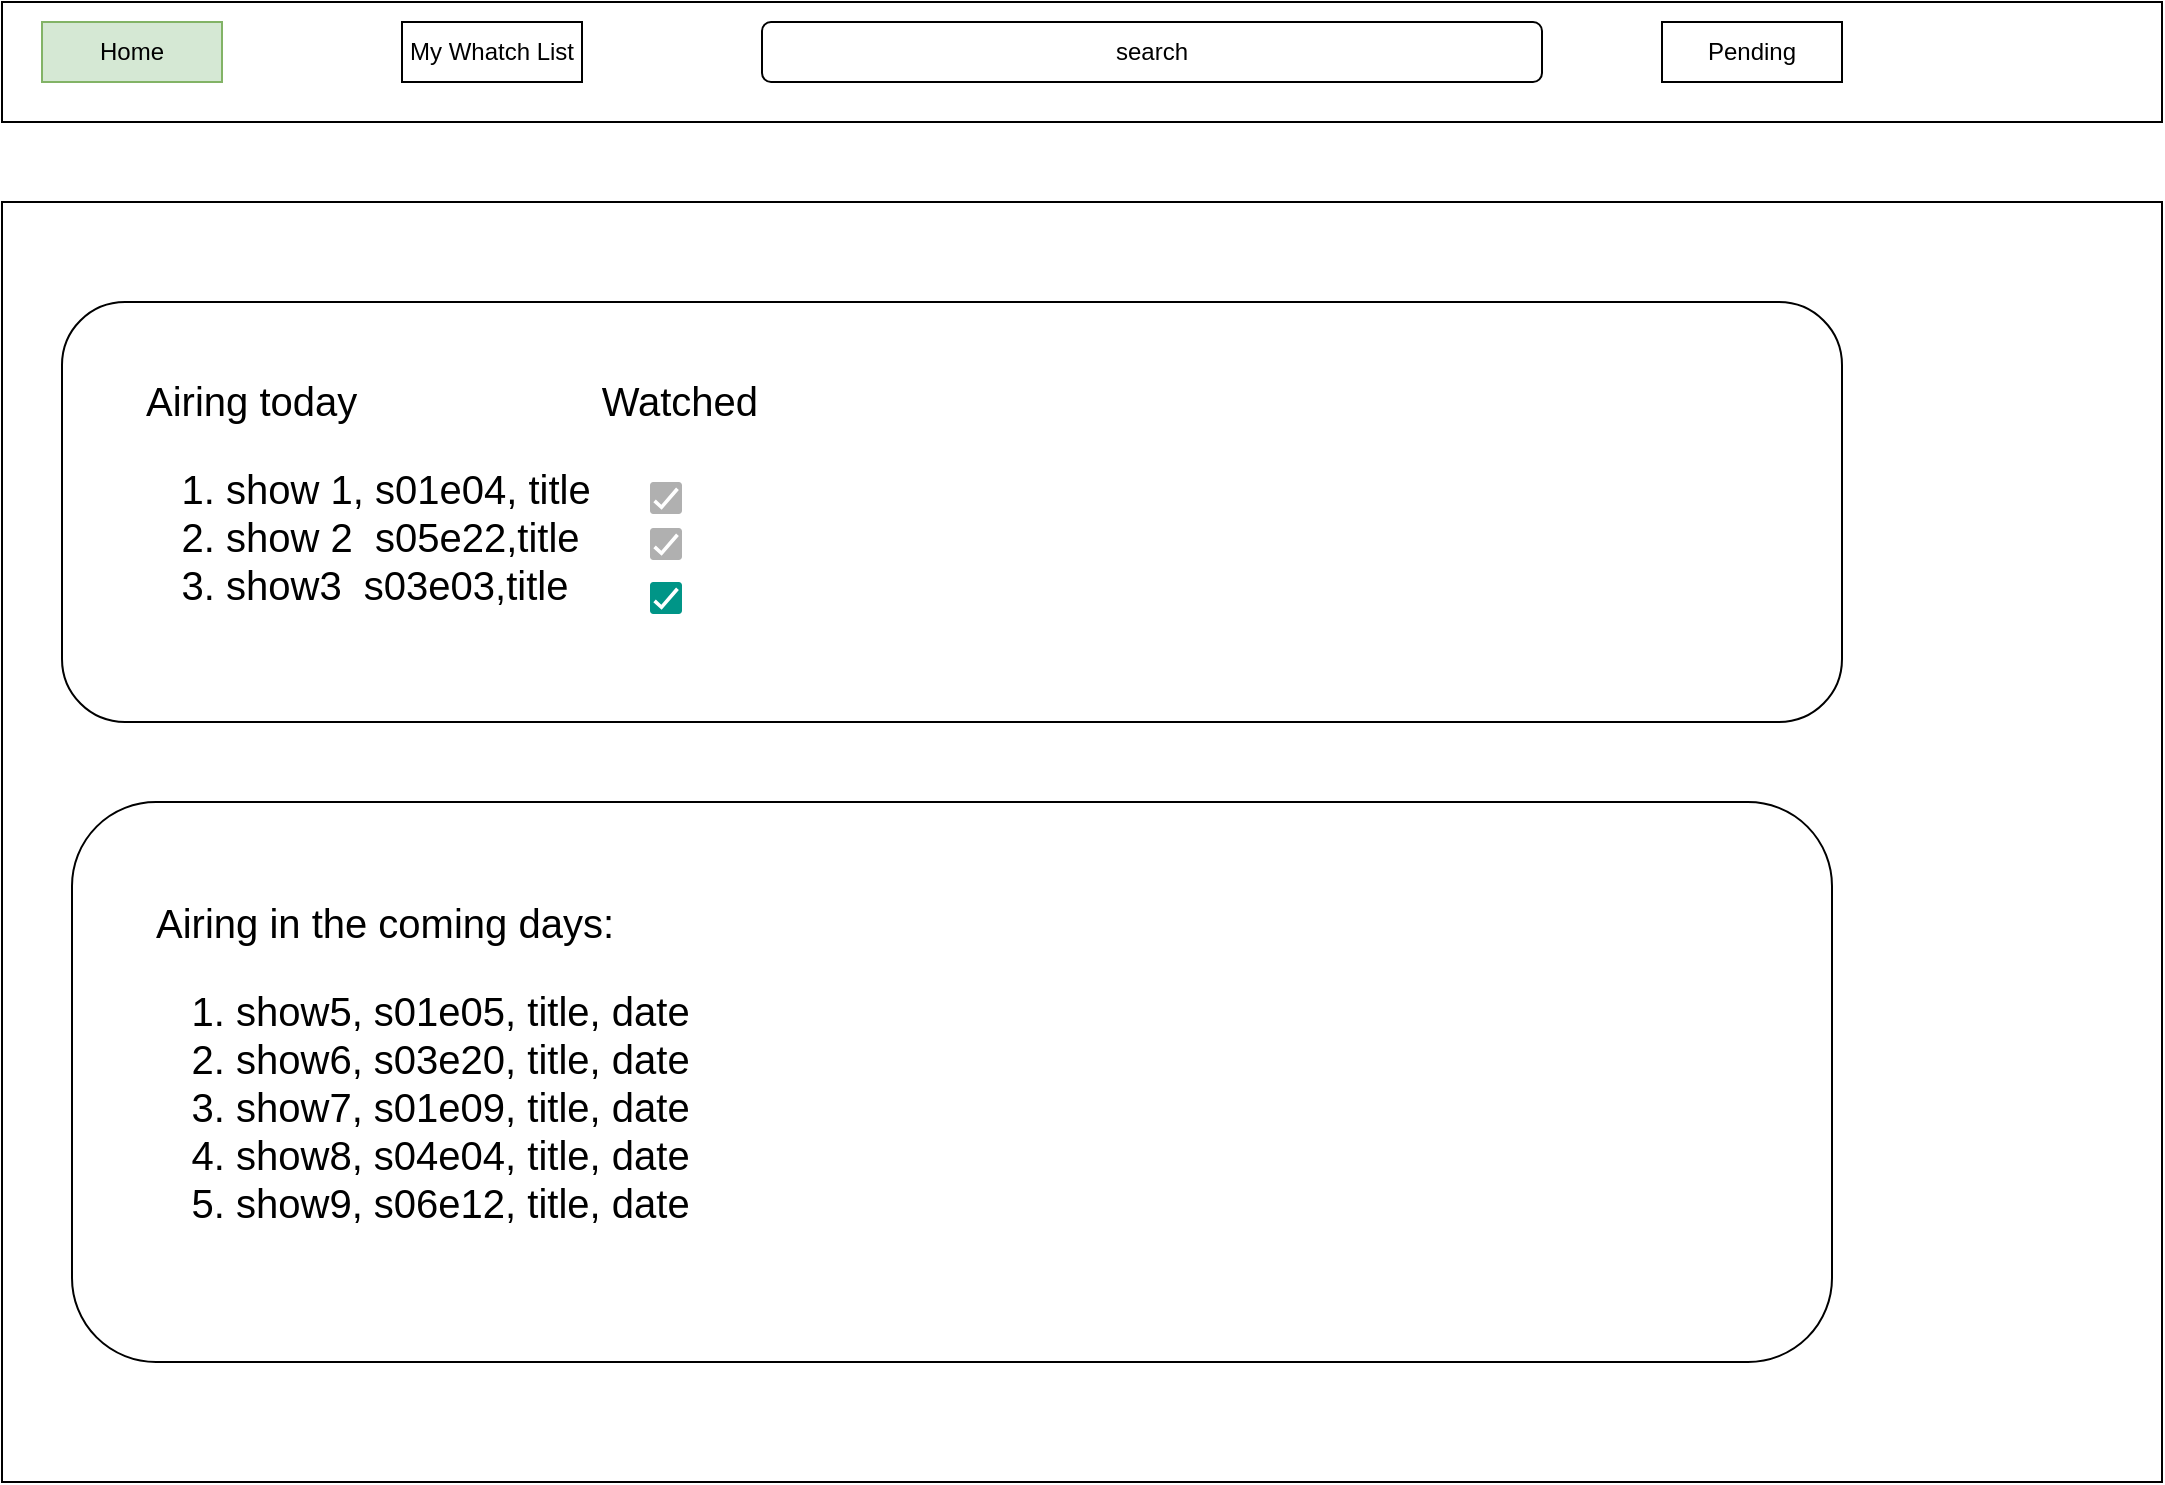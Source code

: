 <mxfile version="14.4.4" type="device" pages="6"><diagram id="3T4bnISQ_BjRnJbH-o4b" name="Home"><mxGraphModel dx="1422" dy="762" grid="1" gridSize="10" guides="1" tooltips="1" connect="1" arrows="1" fold="1" page="1" pageScale="1" pageWidth="1100" pageHeight="850" math="0" shadow="0"><root><mxCell id="0"/><mxCell id="1" parent="0"/><mxCell id="rbt_jgjspQajLUPGnQrl-1" value="" style="rounded=0;whiteSpace=wrap;html=1;" vertex="1" parent="1"><mxGeometry x="10" y="20" width="1080" height="60" as="geometry"/></mxCell><mxCell id="rbt_jgjspQajLUPGnQrl-4" value="" style="rounded=0;whiteSpace=wrap;html=1;" vertex="1" parent="1"><mxGeometry x="10" y="120" width="1080" height="640" as="geometry"/></mxCell><mxCell id="rbt_jgjspQajLUPGnQrl-5" value="Home" style="rounded=0;whiteSpace=wrap;html=1;strokeColor=#82b366;fillColor=#d5e8d4;" vertex="1" parent="1"><mxGeometry x="30" y="30" width="90" height="30" as="geometry"/></mxCell><mxCell id="rbt_jgjspQajLUPGnQrl-6" value="My Whatch List" style="rounded=0;whiteSpace=wrap;html=1;" vertex="1" parent="1"><mxGeometry x="210" y="30" width="90" height="30" as="geometry"/></mxCell><mxCell id="rbt_jgjspQajLUPGnQrl-7" value="Pending" style="rounded=0;whiteSpace=wrap;html=1;" vertex="1" parent="1"><mxGeometry x="840" y="30" width="90" height="30" as="geometry"/></mxCell><mxCell id="rbt_jgjspQajLUPGnQrl-8" value="search" style="rounded=1;whiteSpace=wrap;html=1;" vertex="1" parent="1"><mxGeometry x="390" y="30" width="390" height="30" as="geometry"/></mxCell><mxCell id="rbt_jgjspQajLUPGnQrl-9" value="&lt;blockquote style=&quot;margin: 0 0 0 40px ; border: none ; padding: 0px&quot;&gt;&lt;font style=&quot;font-size: 20px&quot;&gt;Airing today&amp;nbsp; &amp;nbsp; &amp;nbsp; &amp;nbsp; &amp;nbsp; &amp;nbsp; &amp;nbsp; &amp;nbsp; &amp;nbsp; &amp;nbsp; &amp;nbsp; Watched&lt;/font&gt;&lt;font style=&quot;font-size: 20px&quot;&gt;&lt;br&gt;&lt;/font&gt;&lt;/blockquote&gt;&lt;font style=&quot;font-size: 20px&quot;&gt;&lt;ol&gt;&lt;ol&gt;&lt;li&gt;&lt;font style=&quot;font-size: 20px&quot;&gt;show 1, s01e04, title&amp;nbsp;&lt;/font&gt;&lt;/li&gt;&lt;li&gt;&lt;font style=&quot;font-size: 20px&quot;&gt;show 2&amp;nbsp; s05e22,&lt;/font&gt;title&amp;nbsp;&lt;/li&gt;&lt;li&gt;&lt;font style=&quot;font-size: 20px&quot;&gt;show3&amp;nbsp; s03e03,&lt;/font&gt;title&amp;nbsp;&lt;/li&gt;&lt;/ol&gt;&lt;/ol&gt;&lt;/font&gt;" style="rounded=1;whiteSpace=wrap;html=1;align=left;" vertex="1" parent="1"><mxGeometry x="40" y="170" width="890" height="210" as="geometry"/></mxCell><mxCell id="rbt_jgjspQajLUPGnQrl-12" value="" style="dashed=0;labelPosition=right;align=left;shape=mxgraph.gmdl.checkbox;strokeColor=none;fillColor=#009587;strokeWidth=2;aspect=fixed;" vertex="1" parent="1"><mxGeometry x="334" y="310" width="16" height="16" as="geometry"/></mxCell><mxCell id="rbt_jgjspQajLUPGnQrl-14" value="" style="dashed=0;labelPosition=right;align=left;shape=mxgraph.gmdl.checkbox;strokeColor=none;fillColor=#B0B0B0;strokeWidth=2;aspect=fixed;" vertex="1" parent="1"><mxGeometry x="334" y="260" width="16" height="16" as="geometry"/></mxCell><mxCell id="rbt_jgjspQajLUPGnQrl-15" value="" style="dashed=0;labelPosition=right;align=left;shape=mxgraph.gmdl.checkbox;strokeColor=none;fillColor=#B0B0B0;strokeWidth=2;aspect=fixed;" vertex="1" parent="1"><mxGeometry x="334" y="283" width="16" height="16" as="geometry"/></mxCell><mxCell id="rbt_jgjspQajLUPGnQrl-16" value="&lt;blockquote style=&quot;margin: 0 0 0 40px ; border: none ; padding: 0px&quot;&gt;&lt;font style=&quot;font-size: 20px&quot;&gt;Airing in the coming days:&lt;/font&gt;&lt;/blockquote&gt;&lt;blockquote style=&quot;margin: 0 0 0 40px ; border: none ; padding: 0px&quot;&gt;&lt;ol style=&quot;font-size: 20px&quot;&gt;&lt;li&gt;show5, s01e05, title, date&lt;/li&gt;&lt;li&gt;show6, s03e20, title, date&lt;/li&gt;&lt;li&gt;show7, s01e09, title, date&lt;/li&gt;&lt;li&gt;show8, s04e04, title, date&lt;/li&gt;&lt;li&gt;show9, s06e12, title, date&lt;/li&gt;&lt;/ol&gt;&lt;/blockquote&gt;" style="rounded=1;whiteSpace=wrap;html=1;align=left;" vertex="1" parent="1"><mxGeometry x="45" y="420" width="880" height="280" as="geometry"/></mxCell></root></mxGraphModel></diagram><diagram name="My Watch List" id="aMBoFbZ_1OGTzNPHp5Ih"><mxGraphModel dx="1422" dy="762" grid="1" gridSize="10" guides="1" tooltips="1" connect="1" arrows="1" fold="1" page="1" pageScale="1" pageWidth="1100" pageHeight="850" math="0" shadow="0"><root><mxCell id="AoHTSpBIWs4iJv8R1rVM-0"/><mxCell id="AoHTSpBIWs4iJv8R1rVM-1" parent="AoHTSpBIWs4iJv8R1rVM-0"/><mxCell id="AoHTSpBIWs4iJv8R1rVM-2" value="" style="rounded=0;whiteSpace=wrap;html=1;" vertex="1" parent="AoHTSpBIWs4iJv8R1rVM-1"><mxGeometry x="10" y="20" width="1080" height="60" as="geometry"/></mxCell><mxCell id="AoHTSpBIWs4iJv8R1rVM-3" value="" style="rounded=0;whiteSpace=wrap;html=1;" vertex="1" parent="AoHTSpBIWs4iJv8R1rVM-1"><mxGeometry x="10" y="120" width="1080" height="640" as="geometry"/></mxCell><mxCell id="AoHTSpBIWs4iJv8R1rVM-4" value="Home" style="rounded=0;whiteSpace=wrap;html=1;" vertex="1" parent="AoHTSpBIWs4iJv8R1rVM-1"><mxGeometry x="30" y="30" width="90" height="30" as="geometry"/></mxCell><mxCell id="AoHTSpBIWs4iJv8R1rVM-5" value="My Whatch List" style="rounded=0;whiteSpace=wrap;html=1;fillColor=#d5e8d4;strokeColor=#82b366;" vertex="1" parent="AoHTSpBIWs4iJv8R1rVM-1"><mxGeometry x="215" y="30" width="90" height="30" as="geometry"/></mxCell><mxCell id="AoHTSpBIWs4iJv8R1rVM-6" value="Pending" style="rounded=0;whiteSpace=wrap;html=1;" vertex="1" parent="AoHTSpBIWs4iJv8R1rVM-1"><mxGeometry x="860" y="30" width="90" height="30" as="geometry"/></mxCell><mxCell id="AoHTSpBIWs4iJv8R1rVM-7" value="search" style="rounded=1;whiteSpace=wrap;html=1;" vertex="1" parent="AoHTSpBIWs4iJv8R1rVM-1"><mxGeometry x="390" y="30" width="390" height="30" as="geometry"/></mxCell><mxCell id="21RpI2NmbWL0ntRGVK4z-1" value="" style="rounded=0;whiteSpace=wrap;html=1;strokeColor=#006600;" vertex="1" parent="AoHTSpBIWs4iJv8R1rVM-1"><mxGeometry x="40" y="160" width="160" height="230" as="geometry"/></mxCell><mxCell id="21RpI2NmbWL0ntRGVK4z-2" value="" style="rounded=0;whiteSpace=wrap;html=1;strokeColor=#006600;" vertex="1" parent="AoHTSpBIWs4iJv8R1rVM-1"><mxGeometry x="250" y="160" width="160" height="230" as="geometry"/></mxCell><mxCell id="21RpI2NmbWL0ntRGVK4z-3" value="" style="rounded=0;whiteSpace=wrap;html=1;strokeColor=#006600;" vertex="1" parent="AoHTSpBIWs4iJv8R1rVM-1"><mxGeometry x="260" y="425" width="160" height="230" as="geometry"/></mxCell><mxCell id="21RpI2NmbWL0ntRGVK4z-4" value="" style="rounded=0;whiteSpace=wrap;html=1;strokeColor=#006600;" vertex="1" parent="AoHTSpBIWs4iJv8R1rVM-1"><mxGeometry x="40" y="425" width="160" height="230" as="geometry"/></mxCell><mxCell id="21RpI2NmbWL0ntRGVK4z-5" value="" style="rounded=0;whiteSpace=wrap;html=1;strokeColor=#006600;" vertex="1" parent="AoHTSpBIWs4iJv8R1rVM-1"><mxGeometry x="860" y="160" width="160" height="230" as="geometry"/></mxCell><mxCell id="21RpI2NmbWL0ntRGVK4z-6" value="" style="rounded=0;whiteSpace=wrap;html=1;strokeColor=#006600;" vertex="1" parent="AoHTSpBIWs4iJv8R1rVM-1"><mxGeometry x="660" y="160" width="160" height="230" as="geometry"/></mxCell><mxCell id="21RpI2NmbWL0ntRGVK4z-7" value="" style="rounded=0;whiteSpace=wrap;html=1;strokeColor=#006600;" vertex="1" parent="AoHTSpBIWs4iJv8R1rVM-1"><mxGeometry x="460" y="160" width="160" height="230" as="geometry"/></mxCell><mxCell id="21RpI2NmbWL0ntRGVK4z-8" value="" style="rounded=0;whiteSpace=wrap;html=1;strokeColor=#006600;" vertex="1" parent="AoHTSpBIWs4iJv8R1rVM-1"><mxGeometry x="860" y="425" width="160" height="230" as="geometry"/></mxCell><mxCell id="21RpI2NmbWL0ntRGVK4z-9" value="" style="rounded=0;whiteSpace=wrap;html=1;strokeColor=#006600;" vertex="1" parent="AoHTSpBIWs4iJv8R1rVM-1"><mxGeometry x="660" y="425" width="160" height="230" as="geometry"/></mxCell><mxCell id="21RpI2NmbWL0ntRGVK4z-10" value="" style="rounded=0;whiteSpace=wrap;html=1;strokeColor=#006600;" vertex="1" parent="AoHTSpBIWs4iJv8R1rVM-1"><mxGeometry x="460" y="425" width="160" height="230" as="geometry"/></mxCell><mxCell id="B1KL9VTV0DdlRXXPQ7TN-0" value="Show 1 poster" style="rounded=0;whiteSpace=wrap;html=1;strokeColor=#006600;" vertex="1" parent="AoHTSpBIWs4iJv8R1rVM-1"><mxGeometry x="50" y="170" width="140" height="180" as="geometry"/></mxCell><mxCell id="B1KL9VTV0DdlRXXPQ7TN-1" value="Remove" style="rounded=0;whiteSpace=wrap;html=1;strokeColor=#006600;" vertex="1" parent="AoHTSpBIWs4iJv8R1rVM-1"><mxGeometry x="85" y="360" width="70" height="20" as="geometry"/></mxCell><mxCell id="B1KL9VTV0DdlRXXPQ7TN-2" value="Show 2 poster" style="rounded=0;whiteSpace=wrap;html=1;strokeColor=#006600;" vertex="1" parent="AoHTSpBIWs4iJv8R1rVM-1"><mxGeometry x="260" y="170" width="140" height="180" as="geometry"/></mxCell><mxCell id="B1KL9VTV0DdlRXXPQ7TN-3" value="Remove" style="rounded=0;whiteSpace=wrap;html=1;strokeColor=#006600;" vertex="1" parent="AoHTSpBIWs4iJv8R1rVM-1"><mxGeometry x="295" y="360" width="70" height="20" as="geometry"/></mxCell><mxCell id="B1KL9VTV0DdlRXXPQ7TN-4" value="Show 3 poster" style="rounded=0;whiteSpace=wrap;html=1;strokeColor=#006600;" vertex="1" parent="AoHTSpBIWs4iJv8R1rVM-1"><mxGeometry x="470" y="170" width="140" height="180" as="geometry"/></mxCell><mxCell id="B1KL9VTV0DdlRXXPQ7TN-5" value="Remove" style="rounded=0;whiteSpace=wrap;html=1;strokeColor=#006600;" vertex="1" parent="AoHTSpBIWs4iJv8R1rVM-1"><mxGeometry x="505" y="360" width="70" height="20" as="geometry"/></mxCell><mxCell id="B1KL9VTV0DdlRXXPQ7TN-6" value="Show 4 poster" style="rounded=0;whiteSpace=wrap;html=1;strokeColor=#006600;" vertex="1" parent="AoHTSpBIWs4iJv8R1rVM-1"><mxGeometry x="670" y="170" width="140" height="180" as="geometry"/></mxCell><mxCell id="B1KL9VTV0DdlRXXPQ7TN-7" value="Remove" style="rounded=0;whiteSpace=wrap;html=1;strokeColor=#006600;" vertex="1" parent="AoHTSpBIWs4iJv8R1rVM-1"><mxGeometry x="705" y="360" width="70" height="20" as="geometry"/></mxCell><mxCell id="B1KL9VTV0DdlRXXPQ7TN-8" value="Show 5 poster" style="rounded=0;whiteSpace=wrap;html=1;strokeColor=#006600;" vertex="1" parent="AoHTSpBIWs4iJv8R1rVM-1"><mxGeometry x="870" y="170" width="140" height="180" as="geometry"/></mxCell><mxCell id="B1KL9VTV0DdlRXXPQ7TN-9" value="Remove" style="rounded=0;whiteSpace=wrap;html=1;strokeColor=#006600;" vertex="1" parent="AoHTSpBIWs4iJv8R1rVM-1"><mxGeometry x="905" y="360" width="70" height="20" as="geometry"/></mxCell><mxCell id="B1KL9VTV0DdlRXXPQ7TN-10" value="Show 6 poster" style="rounded=0;whiteSpace=wrap;html=1;strokeColor=#006600;" vertex="1" parent="AoHTSpBIWs4iJv8R1rVM-1"><mxGeometry x="50" y="435" width="140" height="180" as="geometry"/></mxCell><mxCell id="B1KL9VTV0DdlRXXPQ7TN-11" value="Remove" style="rounded=0;whiteSpace=wrap;html=1;strokeColor=#006600;" vertex="1" parent="AoHTSpBIWs4iJv8R1rVM-1"><mxGeometry x="85" y="625" width="70" height="20" as="geometry"/></mxCell><mxCell id="B1KL9VTV0DdlRXXPQ7TN-12" value="Show 7 poster" style="rounded=0;whiteSpace=wrap;html=1;strokeColor=#006600;" vertex="1" parent="AoHTSpBIWs4iJv8R1rVM-1"><mxGeometry x="270" y="435" width="140" height="180" as="geometry"/></mxCell><mxCell id="B1KL9VTV0DdlRXXPQ7TN-13" value="Remove" style="rounded=0;whiteSpace=wrap;html=1;strokeColor=#006600;" vertex="1" parent="AoHTSpBIWs4iJv8R1rVM-1"><mxGeometry x="305" y="625" width="70" height="20" as="geometry"/></mxCell><mxCell id="B1KL9VTV0DdlRXXPQ7TN-14" value="Show 8 poster" style="rounded=0;whiteSpace=wrap;html=1;strokeColor=#006600;" vertex="1" parent="AoHTSpBIWs4iJv8R1rVM-1"><mxGeometry x="470" y="435" width="140" height="180" as="geometry"/></mxCell><mxCell id="B1KL9VTV0DdlRXXPQ7TN-15" value="Remove" style="rounded=0;whiteSpace=wrap;html=1;strokeColor=#006600;" vertex="1" parent="AoHTSpBIWs4iJv8R1rVM-1"><mxGeometry x="505" y="625" width="70" height="20" as="geometry"/></mxCell><mxCell id="B1KL9VTV0DdlRXXPQ7TN-16" value="Show 9 poster" style="rounded=0;whiteSpace=wrap;html=1;strokeColor=#006600;" vertex="1" parent="AoHTSpBIWs4iJv8R1rVM-1"><mxGeometry x="670" y="430" width="140" height="180" as="geometry"/></mxCell><mxCell id="B1KL9VTV0DdlRXXPQ7TN-17" value="Remove" style="rounded=0;whiteSpace=wrap;html=1;strokeColor=#006600;" vertex="1" parent="AoHTSpBIWs4iJv8R1rVM-1"><mxGeometry x="705" y="620" width="70" height="20" as="geometry"/></mxCell><mxCell id="B1KL9VTV0DdlRXXPQ7TN-18" value="Show 10 poster" style="rounded=0;whiteSpace=wrap;html=1;strokeColor=#006600;" vertex="1" parent="AoHTSpBIWs4iJv8R1rVM-1"><mxGeometry x="870" y="430" width="140" height="180" as="geometry"/></mxCell><mxCell id="B1KL9VTV0DdlRXXPQ7TN-19" value="Remove" style="rounded=0;whiteSpace=wrap;html=1;strokeColor=#006600;" vertex="1" parent="AoHTSpBIWs4iJv8R1rVM-1"><mxGeometry x="905" y="620" width="70" height="20" as="geometry"/></mxCell></root></mxGraphModel></diagram><diagram name="My Watchlist &gt;&gt; Clicked show" id="0Af9g9Ft3UNCPzgtAyWv"><mxGraphModel dx="1422" dy="762" grid="1" gridSize="10" guides="1" tooltips="1" connect="1" arrows="1" fold="1" page="1" pageScale="1" pageWidth="1100" pageHeight="850" math="0" shadow="0"><root><mxCell id="cm5lRakxXyGlLf2hIfKo-0"/><mxCell id="cm5lRakxXyGlLf2hIfKo-1" parent="cm5lRakxXyGlLf2hIfKo-0"/><mxCell id="cm5lRakxXyGlLf2hIfKo-2" value="" style="rounded=0;whiteSpace=wrap;html=1;" vertex="1" parent="cm5lRakxXyGlLf2hIfKo-1"><mxGeometry x="10" y="20" width="1080" height="60" as="geometry"/></mxCell><mxCell id="cm5lRakxXyGlLf2hIfKo-3" value="" style="rounded=0;whiteSpace=wrap;html=1;" vertex="1" parent="cm5lRakxXyGlLf2hIfKo-1"><mxGeometry x="10" y="120" width="1080" height="640" as="geometry"/></mxCell><mxCell id="cm5lRakxXyGlLf2hIfKo-4" value="Home" style="rounded=0;whiteSpace=wrap;html=1;" vertex="1" parent="cm5lRakxXyGlLf2hIfKo-1"><mxGeometry x="30" y="30" width="90" height="30" as="geometry"/></mxCell><mxCell id="cm5lRakxXyGlLf2hIfKo-5" value="My Whatch List" style="rounded=0;whiteSpace=wrap;html=1;fillColor=#d5e8d4;strokeColor=#82b366;" vertex="1" parent="cm5lRakxXyGlLf2hIfKo-1"><mxGeometry x="200" y="30" width="90" height="30" as="geometry"/></mxCell><mxCell id="cm5lRakxXyGlLf2hIfKo-6" value="Pending" style="rounded=0;whiteSpace=wrap;html=1;" vertex="1" parent="cm5lRakxXyGlLf2hIfKo-1"><mxGeometry x="850" y="30" width="90" height="30" as="geometry"/></mxCell><mxCell id="cm5lRakxXyGlLf2hIfKo-7" value="search" style="rounded=1;whiteSpace=wrap;html=1;" vertex="1" parent="cm5lRakxXyGlLf2hIfKo-1"><mxGeometry x="390" y="30" width="390" height="30" as="geometry"/></mxCell><mxCell id="cm5lRakxXyGlLf2hIfKo-8" value="" style="rounded=0;whiteSpace=wrap;html=1;strokeColor=#006600;" vertex="1" parent="cm5lRakxXyGlLf2hIfKo-1"><mxGeometry x="40" y="160" width="160" height="230" as="geometry"/></mxCell><mxCell id="cm5lRakxXyGlLf2hIfKo-9" value="" style="rounded=0;whiteSpace=wrap;html=1;strokeColor=#006600;" vertex="1" parent="cm5lRakxXyGlLf2hIfKo-1"><mxGeometry x="250" y="160" width="160" height="230" as="geometry"/></mxCell><mxCell id="cm5lRakxXyGlLf2hIfKo-10" value="" style="rounded=0;whiteSpace=wrap;html=1;strokeColor=#006600;" vertex="1" parent="cm5lRakxXyGlLf2hIfKo-1"><mxGeometry x="260" y="425" width="160" height="230" as="geometry"/></mxCell><mxCell id="cm5lRakxXyGlLf2hIfKo-11" value="" style="rounded=0;whiteSpace=wrap;html=1;strokeColor=#006600;" vertex="1" parent="cm5lRakxXyGlLf2hIfKo-1"><mxGeometry x="40" y="425" width="160" height="230" as="geometry"/></mxCell><mxCell id="cm5lRakxXyGlLf2hIfKo-12" value="" style="rounded=0;whiteSpace=wrap;html=1;strokeColor=#006600;" vertex="1" parent="cm5lRakxXyGlLf2hIfKo-1"><mxGeometry x="860" y="160" width="160" height="230" as="geometry"/></mxCell><mxCell id="cm5lRakxXyGlLf2hIfKo-13" value="" style="rounded=0;whiteSpace=wrap;html=1;strokeColor=#006600;" vertex="1" parent="cm5lRakxXyGlLf2hIfKo-1"><mxGeometry x="660" y="160" width="160" height="230" as="geometry"/></mxCell><mxCell id="cm5lRakxXyGlLf2hIfKo-14" value="" style="rounded=0;whiteSpace=wrap;html=1;strokeColor=#006600;" vertex="1" parent="cm5lRakxXyGlLf2hIfKo-1"><mxGeometry x="460" y="160" width="160" height="230" as="geometry"/></mxCell><mxCell id="cm5lRakxXyGlLf2hIfKo-15" value="" style="rounded=0;whiteSpace=wrap;html=1;strokeColor=#006600;" vertex="1" parent="cm5lRakxXyGlLf2hIfKo-1"><mxGeometry x="860" y="425" width="160" height="230" as="geometry"/></mxCell><mxCell id="cm5lRakxXyGlLf2hIfKo-16" value="" style="rounded=0;whiteSpace=wrap;html=1;strokeColor=#006600;" vertex="1" parent="cm5lRakxXyGlLf2hIfKo-1"><mxGeometry x="660" y="425" width="160" height="230" as="geometry"/></mxCell><mxCell id="cm5lRakxXyGlLf2hIfKo-17" value="" style="rounded=0;whiteSpace=wrap;html=1;strokeColor=#006600;" vertex="1" parent="cm5lRakxXyGlLf2hIfKo-1"><mxGeometry x="460" y="425" width="160" height="230" as="geometry"/></mxCell><mxCell id="cm5lRakxXyGlLf2hIfKo-18" value="Show 1 poster" style="rounded=0;whiteSpace=wrap;html=1;strokeColor=#006600;" vertex="1" parent="cm5lRakxXyGlLf2hIfKo-1"><mxGeometry x="50" y="170" width="140" height="180" as="geometry"/></mxCell><mxCell id="cm5lRakxXyGlLf2hIfKo-19" value="Remove" style="rounded=0;whiteSpace=wrap;html=1;strokeColor=#006600;" vertex="1" parent="cm5lRakxXyGlLf2hIfKo-1"><mxGeometry x="85" y="360" width="70" height="20" as="geometry"/></mxCell><mxCell id="cm5lRakxXyGlLf2hIfKo-20" value="Show 2 poster" style="rounded=0;whiteSpace=wrap;html=1;strokeColor=#006600;" vertex="1" parent="cm5lRakxXyGlLf2hIfKo-1"><mxGeometry x="260" y="170" width="140" height="180" as="geometry"/></mxCell><mxCell id="cm5lRakxXyGlLf2hIfKo-21" value="Remove" style="rounded=0;whiteSpace=wrap;html=1;strokeColor=#006600;" vertex="1" parent="cm5lRakxXyGlLf2hIfKo-1"><mxGeometry x="295" y="360" width="70" height="20" as="geometry"/></mxCell><mxCell id="cm5lRakxXyGlLf2hIfKo-22" value="Show 3 poster" style="rounded=0;whiteSpace=wrap;html=1;strokeColor=#006600;" vertex="1" parent="cm5lRakxXyGlLf2hIfKo-1"><mxGeometry x="470" y="170" width="140" height="180" as="geometry"/></mxCell><mxCell id="cm5lRakxXyGlLf2hIfKo-23" value="Remove" style="rounded=0;whiteSpace=wrap;html=1;strokeColor=#006600;" vertex="1" parent="cm5lRakxXyGlLf2hIfKo-1"><mxGeometry x="505" y="360" width="70" height="20" as="geometry"/></mxCell><mxCell id="cm5lRakxXyGlLf2hIfKo-24" value="Show 4 poster" style="rounded=0;whiteSpace=wrap;html=1;strokeColor=#006600;" vertex="1" parent="cm5lRakxXyGlLf2hIfKo-1"><mxGeometry x="670" y="170" width="140" height="180" as="geometry"/></mxCell><mxCell id="cm5lRakxXyGlLf2hIfKo-25" value="Remove" style="rounded=0;whiteSpace=wrap;html=1;strokeColor=#006600;" vertex="1" parent="cm5lRakxXyGlLf2hIfKo-1"><mxGeometry x="705" y="360" width="70" height="20" as="geometry"/></mxCell><mxCell id="cm5lRakxXyGlLf2hIfKo-26" value="Show 5 poster" style="rounded=0;whiteSpace=wrap;html=1;strokeColor=#006600;" vertex="1" parent="cm5lRakxXyGlLf2hIfKo-1"><mxGeometry x="870" y="170" width="140" height="180" as="geometry"/></mxCell><mxCell id="cm5lRakxXyGlLf2hIfKo-27" value="Remove" style="rounded=0;whiteSpace=wrap;html=1;strokeColor=#006600;" vertex="1" parent="cm5lRakxXyGlLf2hIfKo-1"><mxGeometry x="905" y="360" width="70" height="20" as="geometry"/></mxCell><mxCell id="cm5lRakxXyGlLf2hIfKo-28" value="Show 6 poster" style="rounded=0;whiteSpace=wrap;html=1;strokeColor=#006600;" vertex="1" parent="cm5lRakxXyGlLf2hIfKo-1"><mxGeometry x="50" y="435" width="140" height="180" as="geometry"/></mxCell><mxCell id="cm5lRakxXyGlLf2hIfKo-29" value="Remove" style="rounded=0;whiteSpace=wrap;html=1;strokeColor=#006600;" vertex="1" parent="cm5lRakxXyGlLf2hIfKo-1"><mxGeometry x="85" y="625" width="70" height="20" as="geometry"/></mxCell><mxCell id="cm5lRakxXyGlLf2hIfKo-30" value="Show 7 poster" style="rounded=0;whiteSpace=wrap;html=1;strokeColor=#006600;" vertex="1" parent="cm5lRakxXyGlLf2hIfKo-1"><mxGeometry x="270" y="435" width="140" height="180" as="geometry"/></mxCell><mxCell id="cm5lRakxXyGlLf2hIfKo-31" value="Remove" style="rounded=0;whiteSpace=wrap;html=1;strokeColor=#006600;" vertex="1" parent="cm5lRakxXyGlLf2hIfKo-1"><mxGeometry x="305" y="625" width="70" height="20" as="geometry"/></mxCell><mxCell id="cm5lRakxXyGlLf2hIfKo-32" value="Show 8 poster" style="rounded=0;whiteSpace=wrap;html=1;strokeColor=#006600;" vertex="1" parent="cm5lRakxXyGlLf2hIfKo-1"><mxGeometry x="470" y="435" width="140" height="180" as="geometry"/></mxCell><mxCell id="cm5lRakxXyGlLf2hIfKo-33" value="Remove" style="rounded=0;whiteSpace=wrap;html=1;strokeColor=#006600;" vertex="1" parent="cm5lRakxXyGlLf2hIfKo-1"><mxGeometry x="505" y="625" width="70" height="20" as="geometry"/></mxCell><mxCell id="cm5lRakxXyGlLf2hIfKo-34" value="Show 9 poster" style="rounded=0;whiteSpace=wrap;html=1;strokeColor=#006600;" vertex="1" parent="cm5lRakxXyGlLf2hIfKo-1"><mxGeometry x="670" y="430" width="140" height="180" as="geometry"/></mxCell><mxCell id="cm5lRakxXyGlLf2hIfKo-35" value="Remove" style="rounded=0;whiteSpace=wrap;html=1;strokeColor=#006600;" vertex="1" parent="cm5lRakxXyGlLf2hIfKo-1"><mxGeometry x="705" y="620" width="70" height="20" as="geometry"/></mxCell><mxCell id="cm5lRakxXyGlLf2hIfKo-36" value="Show 10 poster" style="rounded=0;whiteSpace=wrap;html=1;strokeColor=#006600;" vertex="1" parent="cm5lRakxXyGlLf2hIfKo-1"><mxGeometry x="870" y="430" width="140" height="180" as="geometry"/></mxCell><mxCell id="cm5lRakxXyGlLf2hIfKo-37" value="Remove" style="rounded=0;whiteSpace=wrap;html=1;strokeColor=#006600;" vertex="1" parent="cm5lRakxXyGlLf2hIfKo-1"><mxGeometry x="905" y="620" width="70" height="20" as="geometry"/></mxCell><mxCell id="cm5lRakxXyGlLf2hIfKo-38" value="" style="rounded=0;whiteSpace=wrap;html=1;strokeColor=#006600;" vertex="1" parent="cm5lRakxXyGlLf2hIfKo-1"><mxGeometry x="860" y="425" width="160" height="230" as="geometry"/></mxCell><mxCell id="cm5lRakxXyGlLf2hIfKo-39" value="" style="rounded=0;whiteSpace=wrap;html=1;strokeColor=#006600;" vertex="1" parent="cm5lRakxXyGlLf2hIfKo-1"><mxGeometry x="860" y="160" width="160" height="230" as="geometry"/></mxCell><mxCell id="cm5lRakxXyGlLf2hIfKo-40" value="" style="rounded=0;whiteSpace=wrap;html=1;" vertex="1" parent="cm5lRakxXyGlLf2hIfKo-1"><mxGeometry x="10" y="120" width="1080" height="640" as="geometry"/></mxCell><mxCell id="cm5lRakxXyGlLf2hIfKo-42" value="&lt;b&gt;&lt;font style=&quot;font-size: 20px&quot;&gt;Show Title:&lt;br&gt;&lt;br&gt;&lt;ul&gt;&lt;li&gt;&lt;b&gt;&lt;font style=&quot;font-size: 20px&quot;&gt;Season1&lt;/font&gt;&lt;/b&gt;&lt;/li&gt;&lt;li&gt;&lt;b&gt;&lt;font style=&quot;font-size: 20px&quot;&gt;Season2&lt;/font&gt;&lt;/b&gt;&lt;/li&gt;&lt;li&gt;.&lt;/li&gt;&lt;li&gt;.&lt;/li&gt;&lt;li&gt;Season n&lt;/li&gt;&lt;/ul&gt;&lt;/font&gt;&lt;/b&gt;" style="rounded=0;whiteSpace=wrap;html=1;strokeColor=#006600;align=left;" vertex="1" parent="cm5lRakxXyGlLf2hIfKo-1"><mxGeometry x="80" y="160" width="900" height="250" as="geometry"/></mxCell><mxCell id="cm5lRakxXyGlLf2hIfKo-44" value="Show Poster" style="rounded=0;whiteSpace=wrap;html=1;strokeColor=#006600;" vertex="1" parent="cm5lRakxXyGlLf2hIfKo-1"><mxGeometry x="740" y="170" width="120" height="210" as="geometry"/></mxCell></root></mxGraphModel></diagram><diagram name="My Watchlist&gt;&gt; Clicked Show &gt;&gt; Clicked Season" id="m8siOhFlAMUcmlvZeUgv"><mxGraphModel dx="1422" dy="762" grid="1" gridSize="10" guides="1" tooltips="1" connect="1" arrows="1" fold="1" page="1" pageScale="1" pageWidth="1100" pageHeight="850" math="0" shadow="0"><root><mxCell id="1Y1AsGCWs8ydSOHtsZnp-0"/><mxCell id="1Y1AsGCWs8ydSOHtsZnp-1" parent="1Y1AsGCWs8ydSOHtsZnp-0"/><mxCell id="1Y1AsGCWs8ydSOHtsZnp-2" value="" style="rounded=0;whiteSpace=wrap;html=1;" vertex="1" parent="1Y1AsGCWs8ydSOHtsZnp-1"><mxGeometry x="10" y="20" width="1080" height="60" as="geometry"/></mxCell><mxCell id="1Y1AsGCWs8ydSOHtsZnp-3" value="" style="rounded=0;whiteSpace=wrap;html=1;" vertex="1" parent="1Y1AsGCWs8ydSOHtsZnp-1"><mxGeometry x="10" y="120" width="1080" height="640" as="geometry"/></mxCell><mxCell id="1Y1AsGCWs8ydSOHtsZnp-4" value="Home" style="rounded=0;whiteSpace=wrap;html=1;" vertex="1" parent="1Y1AsGCWs8ydSOHtsZnp-1"><mxGeometry x="30" y="30" width="90" height="30" as="geometry"/></mxCell><mxCell id="1Y1AsGCWs8ydSOHtsZnp-5" value="My Whatch List" style="rounded=0;whiteSpace=wrap;html=1;fillColor=#d5e8d4;strokeColor=#82b366;" vertex="1" parent="1Y1AsGCWs8ydSOHtsZnp-1"><mxGeometry x="210" y="30" width="90" height="30" as="geometry"/></mxCell><mxCell id="1Y1AsGCWs8ydSOHtsZnp-6" value="Pending" style="rounded=0;whiteSpace=wrap;html=1;" vertex="1" parent="1Y1AsGCWs8ydSOHtsZnp-1"><mxGeometry x="870" y="35" width="90" height="30" as="geometry"/></mxCell><mxCell id="1Y1AsGCWs8ydSOHtsZnp-7" value="search" style="rounded=1;whiteSpace=wrap;html=1;" vertex="1" parent="1Y1AsGCWs8ydSOHtsZnp-1"><mxGeometry x="390" y="30" width="390" height="30" as="geometry"/></mxCell><mxCell id="1Y1AsGCWs8ydSOHtsZnp-8" value="" style="rounded=0;whiteSpace=wrap;html=1;strokeColor=#006600;" vertex="1" parent="1Y1AsGCWs8ydSOHtsZnp-1"><mxGeometry x="40" y="160" width="160" height="230" as="geometry"/></mxCell><mxCell id="1Y1AsGCWs8ydSOHtsZnp-9" value="" style="rounded=0;whiteSpace=wrap;html=1;strokeColor=#006600;" vertex="1" parent="1Y1AsGCWs8ydSOHtsZnp-1"><mxGeometry x="250" y="160" width="160" height="230" as="geometry"/></mxCell><mxCell id="1Y1AsGCWs8ydSOHtsZnp-10" value="" style="rounded=0;whiteSpace=wrap;html=1;strokeColor=#006600;" vertex="1" parent="1Y1AsGCWs8ydSOHtsZnp-1"><mxGeometry x="260" y="425" width="160" height="230" as="geometry"/></mxCell><mxCell id="1Y1AsGCWs8ydSOHtsZnp-11" value="" style="rounded=0;whiteSpace=wrap;html=1;strokeColor=#006600;" vertex="1" parent="1Y1AsGCWs8ydSOHtsZnp-1"><mxGeometry x="40" y="425" width="160" height="230" as="geometry"/></mxCell><mxCell id="1Y1AsGCWs8ydSOHtsZnp-12" value="" style="rounded=0;whiteSpace=wrap;html=1;strokeColor=#006600;" vertex="1" parent="1Y1AsGCWs8ydSOHtsZnp-1"><mxGeometry x="860" y="160" width="160" height="230" as="geometry"/></mxCell><mxCell id="1Y1AsGCWs8ydSOHtsZnp-13" value="" style="rounded=0;whiteSpace=wrap;html=1;strokeColor=#006600;" vertex="1" parent="1Y1AsGCWs8ydSOHtsZnp-1"><mxGeometry x="660" y="160" width="160" height="230" as="geometry"/></mxCell><mxCell id="1Y1AsGCWs8ydSOHtsZnp-14" value="" style="rounded=0;whiteSpace=wrap;html=1;strokeColor=#006600;" vertex="1" parent="1Y1AsGCWs8ydSOHtsZnp-1"><mxGeometry x="460" y="160" width="160" height="230" as="geometry"/></mxCell><mxCell id="1Y1AsGCWs8ydSOHtsZnp-15" value="" style="rounded=0;whiteSpace=wrap;html=1;strokeColor=#006600;" vertex="1" parent="1Y1AsGCWs8ydSOHtsZnp-1"><mxGeometry x="860" y="425" width="160" height="230" as="geometry"/></mxCell><mxCell id="1Y1AsGCWs8ydSOHtsZnp-16" value="" style="rounded=0;whiteSpace=wrap;html=1;strokeColor=#006600;" vertex="1" parent="1Y1AsGCWs8ydSOHtsZnp-1"><mxGeometry x="660" y="425" width="160" height="230" as="geometry"/></mxCell><mxCell id="1Y1AsGCWs8ydSOHtsZnp-17" value="" style="rounded=0;whiteSpace=wrap;html=1;strokeColor=#006600;" vertex="1" parent="1Y1AsGCWs8ydSOHtsZnp-1"><mxGeometry x="460" y="425" width="160" height="230" as="geometry"/></mxCell><mxCell id="1Y1AsGCWs8ydSOHtsZnp-18" value="Show 1 poster" style="rounded=0;whiteSpace=wrap;html=1;strokeColor=#006600;" vertex="1" parent="1Y1AsGCWs8ydSOHtsZnp-1"><mxGeometry x="50" y="170" width="140" height="180" as="geometry"/></mxCell><mxCell id="1Y1AsGCWs8ydSOHtsZnp-19" value="Remove" style="rounded=0;whiteSpace=wrap;html=1;strokeColor=#006600;" vertex="1" parent="1Y1AsGCWs8ydSOHtsZnp-1"><mxGeometry x="85" y="360" width="70" height="20" as="geometry"/></mxCell><mxCell id="1Y1AsGCWs8ydSOHtsZnp-20" value="Show 2 poster" style="rounded=0;whiteSpace=wrap;html=1;strokeColor=#006600;" vertex="1" parent="1Y1AsGCWs8ydSOHtsZnp-1"><mxGeometry x="260" y="170" width="140" height="180" as="geometry"/></mxCell><mxCell id="1Y1AsGCWs8ydSOHtsZnp-21" value="Remove" style="rounded=0;whiteSpace=wrap;html=1;strokeColor=#006600;" vertex="1" parent="1Y1AsGCWs8ydSOHtsZnp-1"><mxGeometry x="295" y="360" width="70" height="20" as="geometry"/></mxCell><mxCell id="1Y1AsGCWs8ydSOHtsZnp-22" value="Show 3 poster" style="rounded=0;whiteSpace=wrap;html=1;strokeColor=#006600;" vertex="1" parent="1Y1AsGCWs8ydSOHtsZnp-1"><mxGeometry x="470" y="170" width="140" height="180" as="geometry"/></mxCell><mxCell id="1Y1AsGCWs8ydSOHtsZnp-23" value="Remove" style="rounded=0;whiteSpace=wrap;html=1;strokeColor=#006600;" vertex="1" parent="1Y1AsGCWs8ydSOHtsZnp-1"><mxGeometry x="505" y="360" width="70" height="20" as="geometry"/></mxCell><mxCell id="1Y1AsGCWs8ydSOHtsZnp-24" value="Show 4 poster" style="rounded=0;whiteSpace=wrap;html=1;strokeColor=#006600;" vertex="1" parent="1Y1AsGCWs8ydSOHtsZnp-1"><mxGeometry x="670" y="170" width="140" height="180" as="geometry"/></mxCell><mxCell id="1Y1AsGCWs8ydSOHtsZnp-25" value="Remove" style="rounded=0;whiteSpace=wrap;html=1;strokeColor=#006600;" vertex="1" parent="1Y1AsGCWs8ydSOHtsZnp-1"><mxGeometry x="705" y="360" width="70" height="20" as="geometry"/></mxCell><mxCell id="1Y1AsGCWs8ydSOHtsZnp-26" value="Show 5 poster" style="rounded=0;whiteSpace=wrap;html=1;strokeColor=#006600;" vertex="1" parent="1Y1AsGCWs8ydSOHtsZnp-1"><mxGeometry x="870" y="170" width="140" height="180" as="geometry"/></mxCell><mxCell id="1Y1AsGCWs8ydSOHtsZnp-27" value="Remove" style="rounded=0;whiteSpace=wrap;html=1;strokeColor=#006600;" vertex="1" parent="1Y1AsGCWs8ydSOHtsZnp-1"><mxGeometry x="905" y="360" width="70" height="20" as="geometry"/></mxCell><mxCell id="1Y1AsGCWs8ydSOHtsZnp-28" value="Show 6 poster" style="rounded=0;whiteSpace=wrap;html=1;strokeColor=#006600;" vertex="1" parent="1Y1AsGCWs8ydSOHtsZnp-1"><mxGeometry x="50" y="435" width="140" height="180" as="geometry"/></mxCell><mxCell id="1Y1AsGCWs8ydSOHtsZnp-29" value="Remove" style="rounded=0;whiteSpace=wrap;html=1;strokeColor=#006600;" vertex="1" parent="1Y1AsGCWs8ydSOHtsZnp-1"><mxGeometry x="85" y="625" width="70" height="20" as="geometry"/></mxCell><mxCell id="1Y1AsGCWs8ydSOHtsZnp-30" value="Show 7 poster" style="rounded=0;whiteSpace=wrap;html=1;strokeColor=#006600;" vertex="1" parent="1Y1AsGCWs8ydSOHtsZnp-1"><mxGeometry x="270" y="435" width="140" height="180" as="geometry"/></mxCell><mxCell id="1Y1AsGCWs8ydSOHtsZnp-31" value="Remove" style="rounded=0;whiteSpace=wrap;html=1;strokeColor=#006600;" vertex="1" parent="1Y1AsGCWs8ydSOHtsZnp-1"><mxGeometry x="305" y="625" width="70" height="20" as="geometry"/></mxCell><mxCell id="1Y1AsGCWs8ydSOHtsZnp-32" value="Show 8 poster" style="rounded=0;whiteSpace=wrap;html=1;strokeColor=#006600;" vertex="1" parent="1Y1AsGCWs8ydSOHtsZnp-1"><mxGeometry x="470" y="435" width="140" height="180" as="geometry"/></mxCell><mxCell id="1Y1AsGCWs8ydSOHtsZnp-33" value="Remove" style="rounded=0;whiteSpace=wrap;html=1;strokeColor=#006600;" vertex="1" parent="1Y1AsGCWs8ydSOHtsZnp-1"><mxGeometry x="505" y="625" width="70" height="20" as="geometry"/></mxCell><mxCell id="1Y1AsGCWs8ydSOHtsZnp-34" value="Show 9 poster" style="rounded=0;whiteSpace=wrap;html=1;strokeColor=#006600;" vertex="1" parent="1Y1AsGCWs8ydSOHtsZnp-1"><mxGeometry x="670" y="430" width="140" height="180" as="geometry"/></mxCell><mxCell id="1Y1AsGCWs8ydSOHtsZnp-35" value="Remove" style="rounded=0;whiteSpace=wrap;html=1;strokeColor=#006600;" vertex="1" parent="1Y1AsGCWs8ydSOHtsZnp-1"><mxGeometry x="705" y="620" width="70" height="20" as="geometry"/></mxCell><mxCell id="1Y1AsGCWs8ydSOHtsZnp-36" value="Show 10 poster" style="rounded=0;whiteSpace=wrap;html=1;strokeColor=#006600;" vertex="1" parent="1Y1AsGCWs8ydSOHtsZnp-1"><mxGeometry x="870" y="430" width="140" height="180" as="geometry"/></mxCell><mxCell id="1Y1AsGCWs8ydSOHtsZnp-37" value="Remove" style="rounded=0;whiteSpace=wrap;html=1;strokeColor=#006600;" vertex="1" parent="1Y1AsGCWs8ydSOHtsZnp-1"><mxGeometry x="905" y="620" width="70" height="20" as="geometry"/></mxCell><mxCell id="1Y1AsGCWs8ydSOHtsZnp-38" value="" style="rounded=0;whiteSpace=wrap;html=1;strokeColor=#006600;" vertex="1" parent="1Y1AsGCWs8ydSOHtsZnp-1"><mxGeometry x="860" y="425" width="160" height="230" as="geometry"/></mxCell><mxCell id="1Y1AsGCWs8ydSOHtsZnp-39" value="" style="rounded=0;whiteSpace=wrap;html=1;strokeColor=#006600;" vertex="1" parent="1Y1AsGCWs8ydSOHtsZnp-1"><mxGeometry x="860" y="160" width="160" height="230" as="geometry"/></mxCell><mxCell id="1Y1AsGCWs8ydSOHtsZnp-40" value="" style="rounded=0;whiteSpace=wrap;html=1;" vertex="1" parent="1Y1AsGCWs8ydSOHtsZnp-1"><mxGeometry x="10" y="120" width="1080" height="640" as="geometry"/></mxCell><mxCell id="1Y1AsGCWs8ydSOHtsZnp-41" value="&lt;b&gt;&lt;font style=&quot;font-size: 20px&quot;&gt;Show Title - Season #:&lt;br&gt;&lt;br&gt;&lt;ul&gt;&lt;li&gt;&lt;b&gt;&lt;font style=&quot;font-size: 20px&quot;&gt;Episode 1&lt;/font&gt;&lt;/b&gt;&lt;/li&gt;&lt;li&gt;&lt;b&gt;&lt;font style=&quot;font-size: 20px&quot;&gt;&lt;b&gt;Episode&amp;nbsp;&lt;/b&gt;2&lt;/font&gt;&lt;/b&gt;&lt;/li&gt;&lt;li&gt;.&lt;/li&gt;&lt;li&gt;.&lt;/li&gt;&lt;li&gt;&lt;b&gt;Episode&amp;nbsp;&lt;/b&gt;n&lt;/li&gt;&lt;/ul&gt;&lt;/font&gt;&lt;/b&gt;" style="rounded=0;whiteSpace=wrap;html=1;strokeColor=#006600;align=left;" vertex="1" parent="1Y1AsGCWs8ydSOHtsZnp-1"><mxGeometry x="80" y="160" width="900" height="250" as="geometry"/></mxCell><mxCell id="1Y1AsGCWs8ydSOHtsZnp-42" value="Show Poster" style="rounded=0;whiteSpace=wrap;html=1;strokeColor=#006600;" vertex="1" parent="1Y1AsGCWs8ydSOHtsZnp-1"><mxGeometry x="740" y="170" width="120" height="210" as="geometry"/></mxCell><mxCell id="c0yI7KegnEvx5RND0McU-0" value="" style="dashed=0;labelPosition=right;align=left;shape=mxgraph.gmdl.checkbox;strokeColor=none;fillColor=#009587;strokeWidth=2;aspect=fixed;" vertex="1" parent="1Y1AsGCWs8ydSOHtsZnp-1"><mxGeometry x="260" y="252" width="16" height="16" as="geometry"/></mxCell><mxCell id="c0yI7KegnEvx5RND0McU-1" value="" style="dashed=0;labelPosition=right;align=left;shape=mxgraph.gmdl.checkbox;strokeColor=none;fillColor=#009587;strokeWidth=2;aspect=fixed;" vertex="1" parent="1Y1AsGCWs8ydSOHtsZnp-1"><mxGeometry x="260" y="277" width="16" height="16" as="geometry"/></mxCell><mxCell id="c0yI7KegnEvx5RND0McU-2" value="" style="dashed=0;labelPosition=right;align=left;shape=mxgraph.gmdl.checkbox;strokeColor=none;fillColor=#B0B0B0;strokeWidth=2;aspect=fixed;" vertex="1" parent="1Y1AsGCWs8ydSOHtsZnp-1"><mxGeometry x="260" y="350" width="16" height="16" as="geometry"/></mxCell></root></mxGraphModel></diagram><diagram name="Search" id="W58el1UO4vFeTxZ4Xtsa"><mxGraphModel dx="1422" dy="762" grid="1" gridSize="10" guides="1" tooltips="1" connect="1" arrows="1" fold="1" page="1" pageScale="1" pageWidth="1100" pageHeight="850" math="0" shadow="0"><root><mxCell id="Xg-dUJR_wxqCteO0vNgx-0"/><mxCell id="Xg-dUJR_wxqCteO0vNgx-1" parent="Xg-dUJR_wxqCteO0vNgx-0"/><mxCell id="Xg-dUJR_wxqCteO0vNgx-2" value="" style="rounded=0;whiteSpace=wrap;html=1;" vertex="1" parent="Xg-dUJR_wxqCteO0vNgx-1"><mxGeometry x="10" y="20" width="1080" height="60" as="geometry"/></mxCell><mxCell id="Xg-dUJR_wxqCteO0vNgx-3" value="" style="rounded=0;whiteSpace=wrap;html=1;" vertex="1" parent="Xg-dUJR_wxqCteO0vNgx-1"><mxGeometry x="10" y="120" width="1080" height="640" as="geometry"/></mxCell><mxCell id="Xg-dUJR_wxqCteO0vNgx-4" value="Home" style="rounded=0;whiteSpace=wrap;html=1;" vertex="1" parent="Xg-dUJR_wxqCteO0vNgx-1"><mxGeometry x="30" y="30" width="90" height="30" as="geometry"/></mxCell><mxCell id="Xg-dUJR_wxqCteO0vNgx-5" value="My Whatch List" style="rounded=0;whiteSpace=wrap;html=1;" vertex="1" parent="Xg-dUJR_wxqCteO0vNgx-1"><mxGeometry x="200" y="30" width="90" height="30" as="geometry"/></mxCell><mxCell id="Xg-dUJR_wxqCteO0vNgx-6" value="Pending" style="rounded=0;whiteSpace=wrap;html=1;" vertex="1" parent="Xg-dUJR_wxqCteO0vNgx-1"><mxGeometry x="870" y="30" width="90" height="30" as="geometry"/></mxCell><mxCell id="Xg-dUJR_wxqCteO0vNgx-7" value="search" style="rounded=1;whiteSpace=wrap;html=1;fillColor=#d5e8d4;strokeColor=#82b366;" vertex="1" parent="Xg-dUJR_wxqCteO0vNgx-1"><mxGeometry x="390" y="30" width="390" height="30" as="geometry"/></mxCell><mxCell id="Xg-dUJR_wxqCteO0vNgx-11" value="" style="rounded=0;whiteSpace=wrap;html=1;strokeColor=#006600;" vertex="1" parent="Xg-dUJR_wxqCteO0vNgx-1"><mxGeometry x="60" y="180" width="160" height="230" as="geometry"/></mxCell><mxCell id="Xg-dUJR_wxqCteO0vNgx-12" value="" style="rounded=0;whiteSpace=wrap;html=1;strokeColor=#006600;" vertex="1" parent="Xg-dUJR_wxqCteO0vNgx-1"><mxGeometry x="40" y="160" width="980" height="270" as="geometry"/></mxCell><mxCell id="Xg-dUJR_wxqCteO0vNgx-17" value="Show1 poster" style="rounded=0;whiteSpace=wrap;html=1;strokeColor=#006600;" vertex="1" parent="Xg-dUJR_wxqCteO0vNgx-1"><mxGeometry x="70" y="180" width="160" height="230" as="geometry"/></mxCell><mxCell id="Xg-dUJR_wxqCteO0vNgx-18" value="" style="rounded=0;whiteSpace=wrap;html=1;strokeColor=#006600;" vertex="1" parent="Xg-dUJR_wxqCteO0vNgx-1"><mxGeometry x="40" y="460" width="980" height="270" as="geometry"/></mxCell><mxCell id="Xg-dUJR_wxqCteO0vNgx-19" value="Show2 poster" style="rounded=0;whiteSpace=wrap;html=1;strokeColor=#006600;" vertex="1" parent="Xg-dUJR_wxqCteO0vNgx-1"><mxGeometry x="70" y="480" width="160" height="230" as="geometry"/></mxCell><mxCell id="Xg-dUJR_wxqCteO0vNgx-20" value="&lt;ul style=&quot;font-size: 20px&quot;&gt;&lt;ul&gt;&lt;li&gt;Title&lt;/li&gt;&lt;li&gt;Year&lt;/li&gt;&lt;li&gt;Rating&lt;/li&gt;&lt;li&gt;Plot summary&lt;/li&gt;&lt;/ul&gt;&lt;/ul&gt;" style="rounded=0;whiteSpace=wrap;html=1;strokeColor=#006600;align=left;" vertex="1" parent="Xg-dUJR_wxqCteO0vNgx-1"><mxGeometry x="300" y="180" width="660" height="170" as="geometry"/></mxCell><mxCell id="Xg-dUJR_wxqCteO0vNgx-22" value="Add to List" style="rounded=0;whiteSpace=wrap;html=1;strokeColor=#006600;" vertex="1" parent="Xg-dUJR_wxqCteO0vNgx-1"><mxGeometry x="300" y="370" width="120" height="35" as="geometry"/></mxCell><mxCell id="Xg-dUJR_wxqCteO0vNgx-23" value="Simillar Shows" style="rounded=0;whiteSpace=wrap;html=1;strokeColor=#006600;" vertex="1" parent="Xg-dUJR_wxqCteO0vNgx-1"><mxGeometry x="440" y="370" width="120" height="35" as="geometry"/></mxCell><mxCell id="Xg-dUJR_wxqCteO0vNgx-24" value="Trailer" style="rounded=0;whiteSpace=wrap;html=1;strokeColor=#006600;" vertex="1" parent="Xg-dUJR_wxqCteO0vNgx-1"><mxGeometry x="690" y="200" width="240" height="130" as="geometry"/></mxCell><mxCell id="Xg-dUJR_wxqCteO0vNgx-25" value="&lt;ul style=&quot;font-size: 20px&quot;&gt;&lt;ul&gt;&lt;li&gt;Title&lt;/li&gt;&lt;li&gt;Year&lt;/li&gt;&lt;li&gt;Rating&lt;/li&gt;&lt;li&gt;Plot summary&lt;/li&gt;&lt;/ul&gt;&lt;/ul&gt;" style="rounded=0;whiteSpace=wrap;html=1;strokeColor=#006600;align=left;" vertex="1" parent="Xg-dUJR_wxqCteO0vNgx-1"><mxGeometry x="310" y="485" width="660" height="170" as="geometry"/></mxCell><mxCell id="Xg-dUJR_wxqCteO0vNgx-26" value="Add to List" style="rounded=0;whiteSpace=wrap;html=1;strokeColor=#006600;" vertex="1" parent="Xg-dUJR_wxqCteO0vNgx-1"><mxGeometry x="310" y="675" width="120" height="35" as="geometry"/></mxCell><mxCell id="Xg-dUJR_wxqCteO0vNgx-27" value="Simillar Shows" style="rounded=0;whiteSpace=wrap;html=1;strokeColor=#006600;" vertex="1" parent="Xg-dUJR_wxqCteO0vNgx-1"><mxGeometry x="450" y="675" width="120" height="35" as="geometry"/></mxCell><mxCell id="Xg-dUJR_wxqCteO0vNgx-28" value="Trailer" style="rounded=0;whiteSpace=wrap;html=1;strokeColor=#006600;" vertex="1" parent="Xg-dUJR_wxqCteO0vNgx-1"><mxGeometry x="700" y="505" width="240" height="130" as="geometry"/></mxCell></root></mxGraphModel></diagram><diagram name="Pending" id="2y5PoKLWf_uPuqm2oosB"><mxGraphModel dx="1422" dy="762" grid="1" gridSize="10" guides="1" tooltips="1" connect="1" arrows="1" fold="1" page="1" pageScale="1" pageWidth="1100" pageHeight="850" math="0" shadow="0"><root><mxCell id="gQHGbDG6pJiZS8QFILED-0"/><mxCell id="gQHGbDG6pJiZS8QFILED-1" parent="gQHGbDG6pJiZS8QFILED-0"/><mxCell id="gQHGbDG6pJiZS8QFILED-2" value="" style="rounded=0;whiteSpace=wrap;html=1;" vertex="1" parent="gQHGbDG6pJiZS8QFILED-1"><mxGeometry x="10" y="20" width="1080" height="60" as="geometry"/></mxCell><mxCell id="gQHGbDG6pJiZS8QFILED-3" value="" style="rounded=0;whiteSpace=wrap;html=1;" vertex="1" parent="gQHGbDG6pJiZS8QFILED-1"><mxGeometry x="20" y="120" width="1080" height="640" as="geometry"/></mxCell><mxCell id="gQHGbDG6pJiZS8QFILED-4" value="Home" style="rounded=0;whiteSpace=wrap;html=1;" vertex="1" parent="gQHGbDG6pJiZS8QFILED-1"><mxGeometry x="30" y="30" width="90" height="30" as="geometry"/></mxCell><mxCell id="gQHGbDG6pJiZS8QFILED-5" value="My Whatch List" style="rounded=0;whiteSpace=wrap;html=1;" vertex="1" parent="gQHGbDG6pJiZS8QFILED-1"><mxGeometry x="200" y="30" width="90" height="30" as="geometry"/></mxCell><mxCell id="gQHGbDG6pJiZS8QFILED-6" value="Pending" style="rounded=0;whiteSpace=wrap;html=1;fillColor=#d5e8d4;strokeColor=#82b366;" vertex="1" parent="gQHGbDG6pJiZS8QFILED-1"><mxGeometry x="830" y="30" width="90" height="30" as="geometry"/></mxCell><mxCell id="gQHGbDG6pJiZS8QFILED-7" value="search" style="rounded=1;whiteSpace=wrap;html=1;" vertex="1" parent="gQHGbDG6pJiZS8QFILED-1"><mxGeometry x="390" y="30" width="390" height="30" as="geometry"/></mxCell><mxCell id="gQHGbDG6pJiZS8QFILED-8" value="&lt;blockquote style=&quot;margin: 0 0 0 40px ; border: none ; padding: 0px&quot;&gt;&lt;font style=&quot;font-size: 20px&quot;&gt;Episodes I did not watch&amp;nbsp; &amp;nbsp; &amp;nbsp; &amp;nbsp; &amp;nbsp; &amp;nbsp; &amp;nbsp; &amp;nbsp; &amp;nbsp; &amp;nbsp; &amp;nbsp; Watched&lt;/font&gt;&lt;font style=&quot;font-size: 20px&quot;&gt;&lt;br&gt;&lt;/font&gt;&lt;/blockquote&gt;&lt;font style=&quot;font-size: 20px&quot;&gt;&lt;ol&gt;&lt;ol&gt;&lt;li&gt;&lt;font style=&quot;font-size: 20px&quot;&gt;show 1, s01e04, title, aired date&amp;nbsp;&lt;/font&gt;&lt;/li&gt;&lt;li&gt;&lt;font style=&quot;font-size: 20px&quot;&gt;show 2&amp;nbsp; s05e22,&lt;/font&gt;title,aired date&lt;/li&gt;&lt;li&gt;&lt;font style=&quot;font-size: 20px&quot;&gt;show3&amp;nbsp; s03e03,&lt;/font&gt;title,aired date&lt;/li&gt;&lt;/ol&gt;&lt;/ol&gt;&lt;/font&gt;" style="rounded=1;whiteSpace=wrap;html=1;align=left;" vertex="1" parent="gQHGbDG6pJiZS8QFILED-1"><mxGeometry x="40" y="170" width="890" height="210" as="geometry"/></mxCell><mxCell id="gQHGbDG6pJiZS8QFILED-10" value="" style="dashed=0;labelPosition=right;align=left;shape=mxgraph.gmdl.checkbox;strokeColor=none;fillColor=#B0B0B0;strokeWidth=2;aspect=fixed;" vertex="1" parent="gQHGbDG6pJiZS8QFILED-1"><mxGeometry x="460" y="260" width="16" height="16" as="geometry"/></mxCell><mxCell id="gQHGbDG6pJiZS8QFILED-11" value="" style="dashed=0;labelPosition=right;align=left;shape=mxgraph.gmdl.checkbox;strokeColor=none;fillColor=#B0B0B0;strokeWidth=2;aspect=fixed;" vertex="1" parent="gQHGbDG6pJiZS8QFILED-1"><mxGeometry x="460" y="284" width="16" height="16" as="geometry"/></mxCell><mxCell id="d0JX5EIX4OulDGbNLKL--0" value="" style="dashed=0;labelPosition=right;align=left;shape=mxgraph.gmdl.checkbox;strokeColor=none;fillColor=#B0B0B0;strokeWidth=2;aspect=fixed;" vertex="1" parent="gQHGbDG6pJiZS8QFILED-1"><mxGeometry x="460" y="310" width="16" height="16" as="geometry"/></mxCell><mxCell id="d0JX5EIX4OulDGbNLKL--1" style="edgeStyle=orthogonalEdgeStyle;rounded=0;orthogonalLoop=1;jettySize=auto;html=1;exitX=0.25;exitY=1;exitDx=0;exitDy=0;entryX=0.844;entryY=1.2;entryDx=0;entryDy=0;entryPerimeter=0;" edge="1" parent="gQHGbDG6pJiZS8QFILED-1" source="gQHGbDG6pJiZS8QFILED-5" target="gQHGbDG6pJiZS8QFILED-5"><mxGeometry relative="1" as="geometry"/></mxCell></root></mxGraphModel></diagram></mxfile>